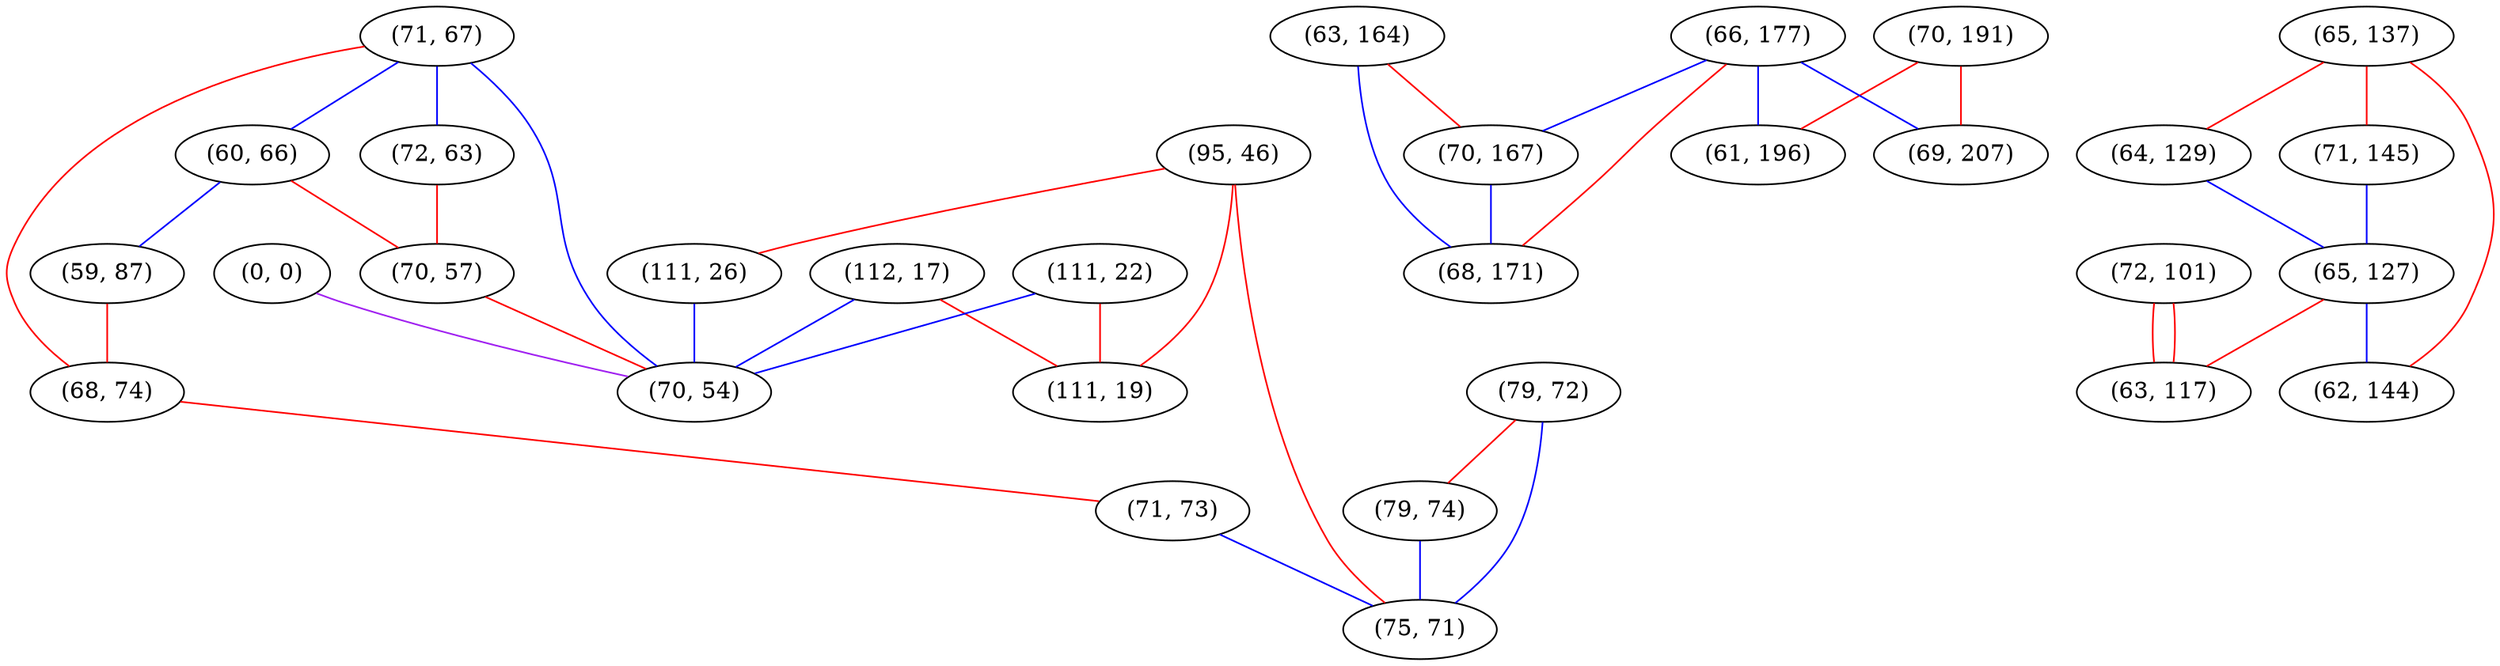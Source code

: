 graph "" {
"(112, 17)";
"(71, 67)";
"(63, 164)";
"(95, 46)";
"(70, 191)";
"(60, 66)";
"(79, 72)";
"(65, 137)";
"(111, 26)";
"(64, 129)";
"(59, 87)";
"(111, 22)";
"(66, 177)";
"(71, 145)";
"(72, 101)";
"(65, 127)";
"(68, 74)";
"(0, 0)";
"(70, 167)";
"(72, 63)";
"(70, 57)";
"(69, 207)";
"(79, 74)";
"(70, 54)";
"(63, 117)";
"(71, 73)";
"(75, 71)";
"(62, 144)";
"(111, 19)";
"(61, 196)";
"(68, 171)";
"(112, 17)" -- "(111, 19)"  [color=red, key=0, weight=1];
"(112, 17)" -- "(70, 54)"  [color=blue, key=0, weight=3];
"(71, 67)" -- "(68, 74)"  [color=red, key=0, weight=1];
"(71, 67)" -- "(70, 54)"  [color=blue, key=0, weight=3];
"(71, 67)" -- "(72, 63)"  [color=blue, key=0, weight=3];
"(71, 67)" -- "(60, 66)"  [color=blue, key=0, weight=3];
"(63, 164)" -- "(70, 167)"  [color=red, key=0, weight=1];
"(63, 164)" -- "(68, 171)"  [color=blue, key=0, weight=3];
"(95, 46)" -- "(75, 71)"  [color=red, key=0, weight=1];
"(95, 46)" -- "(111, 26)"  [color=red, key=0, weight=1];
"(95, 46)" -- "(111, 19)"  [color=red, key=0, weight=1];
"(70, 191)" -- "(61, 196)"  [color=red, key=0, weight=1];
"(70, 191)" -- "(69, 207)"  [color=red, key=0, weight=1];
"(60, 66)" -- "(59, 87)"  [color=blue, key=0, weight=3];
"(60, 66)" -- "(70, 57)"  [color=red, key=0, weight=1];
"(79, 72)" -- "(75, 71)"  [color=blue, key=0, weight=3];
"(79, 72)" -- "(79, 74)"  [color=red, key=0, weight=1];
"(65, 137)" -- "(64, 129)"  [color=red, key=0, weight=1];
"(65, 137)" -- "(62, 144)"  [color=red, key=0, weight=1];
"(65, 137)" -- "(71, 145)"  [color=red, key=0, weight=1];
"(111, 26)" -- "(70, 54)"  [color=blue, key=0, weight=3];
"(64, 129)" -- "(65, 127)"  [color=blue, key=0, weight=3];
"(59, 87)" -- "(68, 74)"  [color=red, key=0, weight=1];
"(111, 22)" -- "(111, 19)"  [color=red, key=0, weight=1];
"(111, 22)" -- "(70, 54)"  [color=blue, key=0, weight=3];
"(66, 177)" -- "(61, 196)"  [color=blue, key=0, weight=3];
"(66, 177)" -- "(69, 207)"  [color=blue, key=0, weight=3];
"(66, 177)" -- "(70, 167)"  [color=blue, key=0, weight=3];
"(66, 177)" -- "(68, 171)"  [color=red, key=0, weight=1];
"(71, 145)" -- "(65, 127)"  [color=blue, key=0, weight=3];
"(72, 101)" -- "(63, 117)"  [color=red, key=0, weight=1];
"(72, 101)" -- "(63, 117)"  [color=red, key=1, weight=1];
"(65, 127)" -- "(63, 117)"  [color=red, key=0, weight=1];
"(65, 127)" -- "(62, 144)"  [color=blue, key=0, weight=3];
"(68, 74)" -- "(71, 73)"  [color=red, key=0, weight=1];
"(0, 0)" -- "(70, 54)"  [color=purple, key=0, weight=4];
"(70, 167)" -- "(68, 171)"  [color=blue, key=0, weight=3];
"(72, 63)" -- "(70, 57)"  [color=red, key=0, weight=1];
"(70, 57)" -- "(70, 54)"  [color=red, key=0, weight=1];
"(79, 74)" -- "(75, 71)"  [color=blue, key=0, weight=3];
"(71, 73)" -- "(75, 71)"  [color=blue, key=0, weight=3];
}
